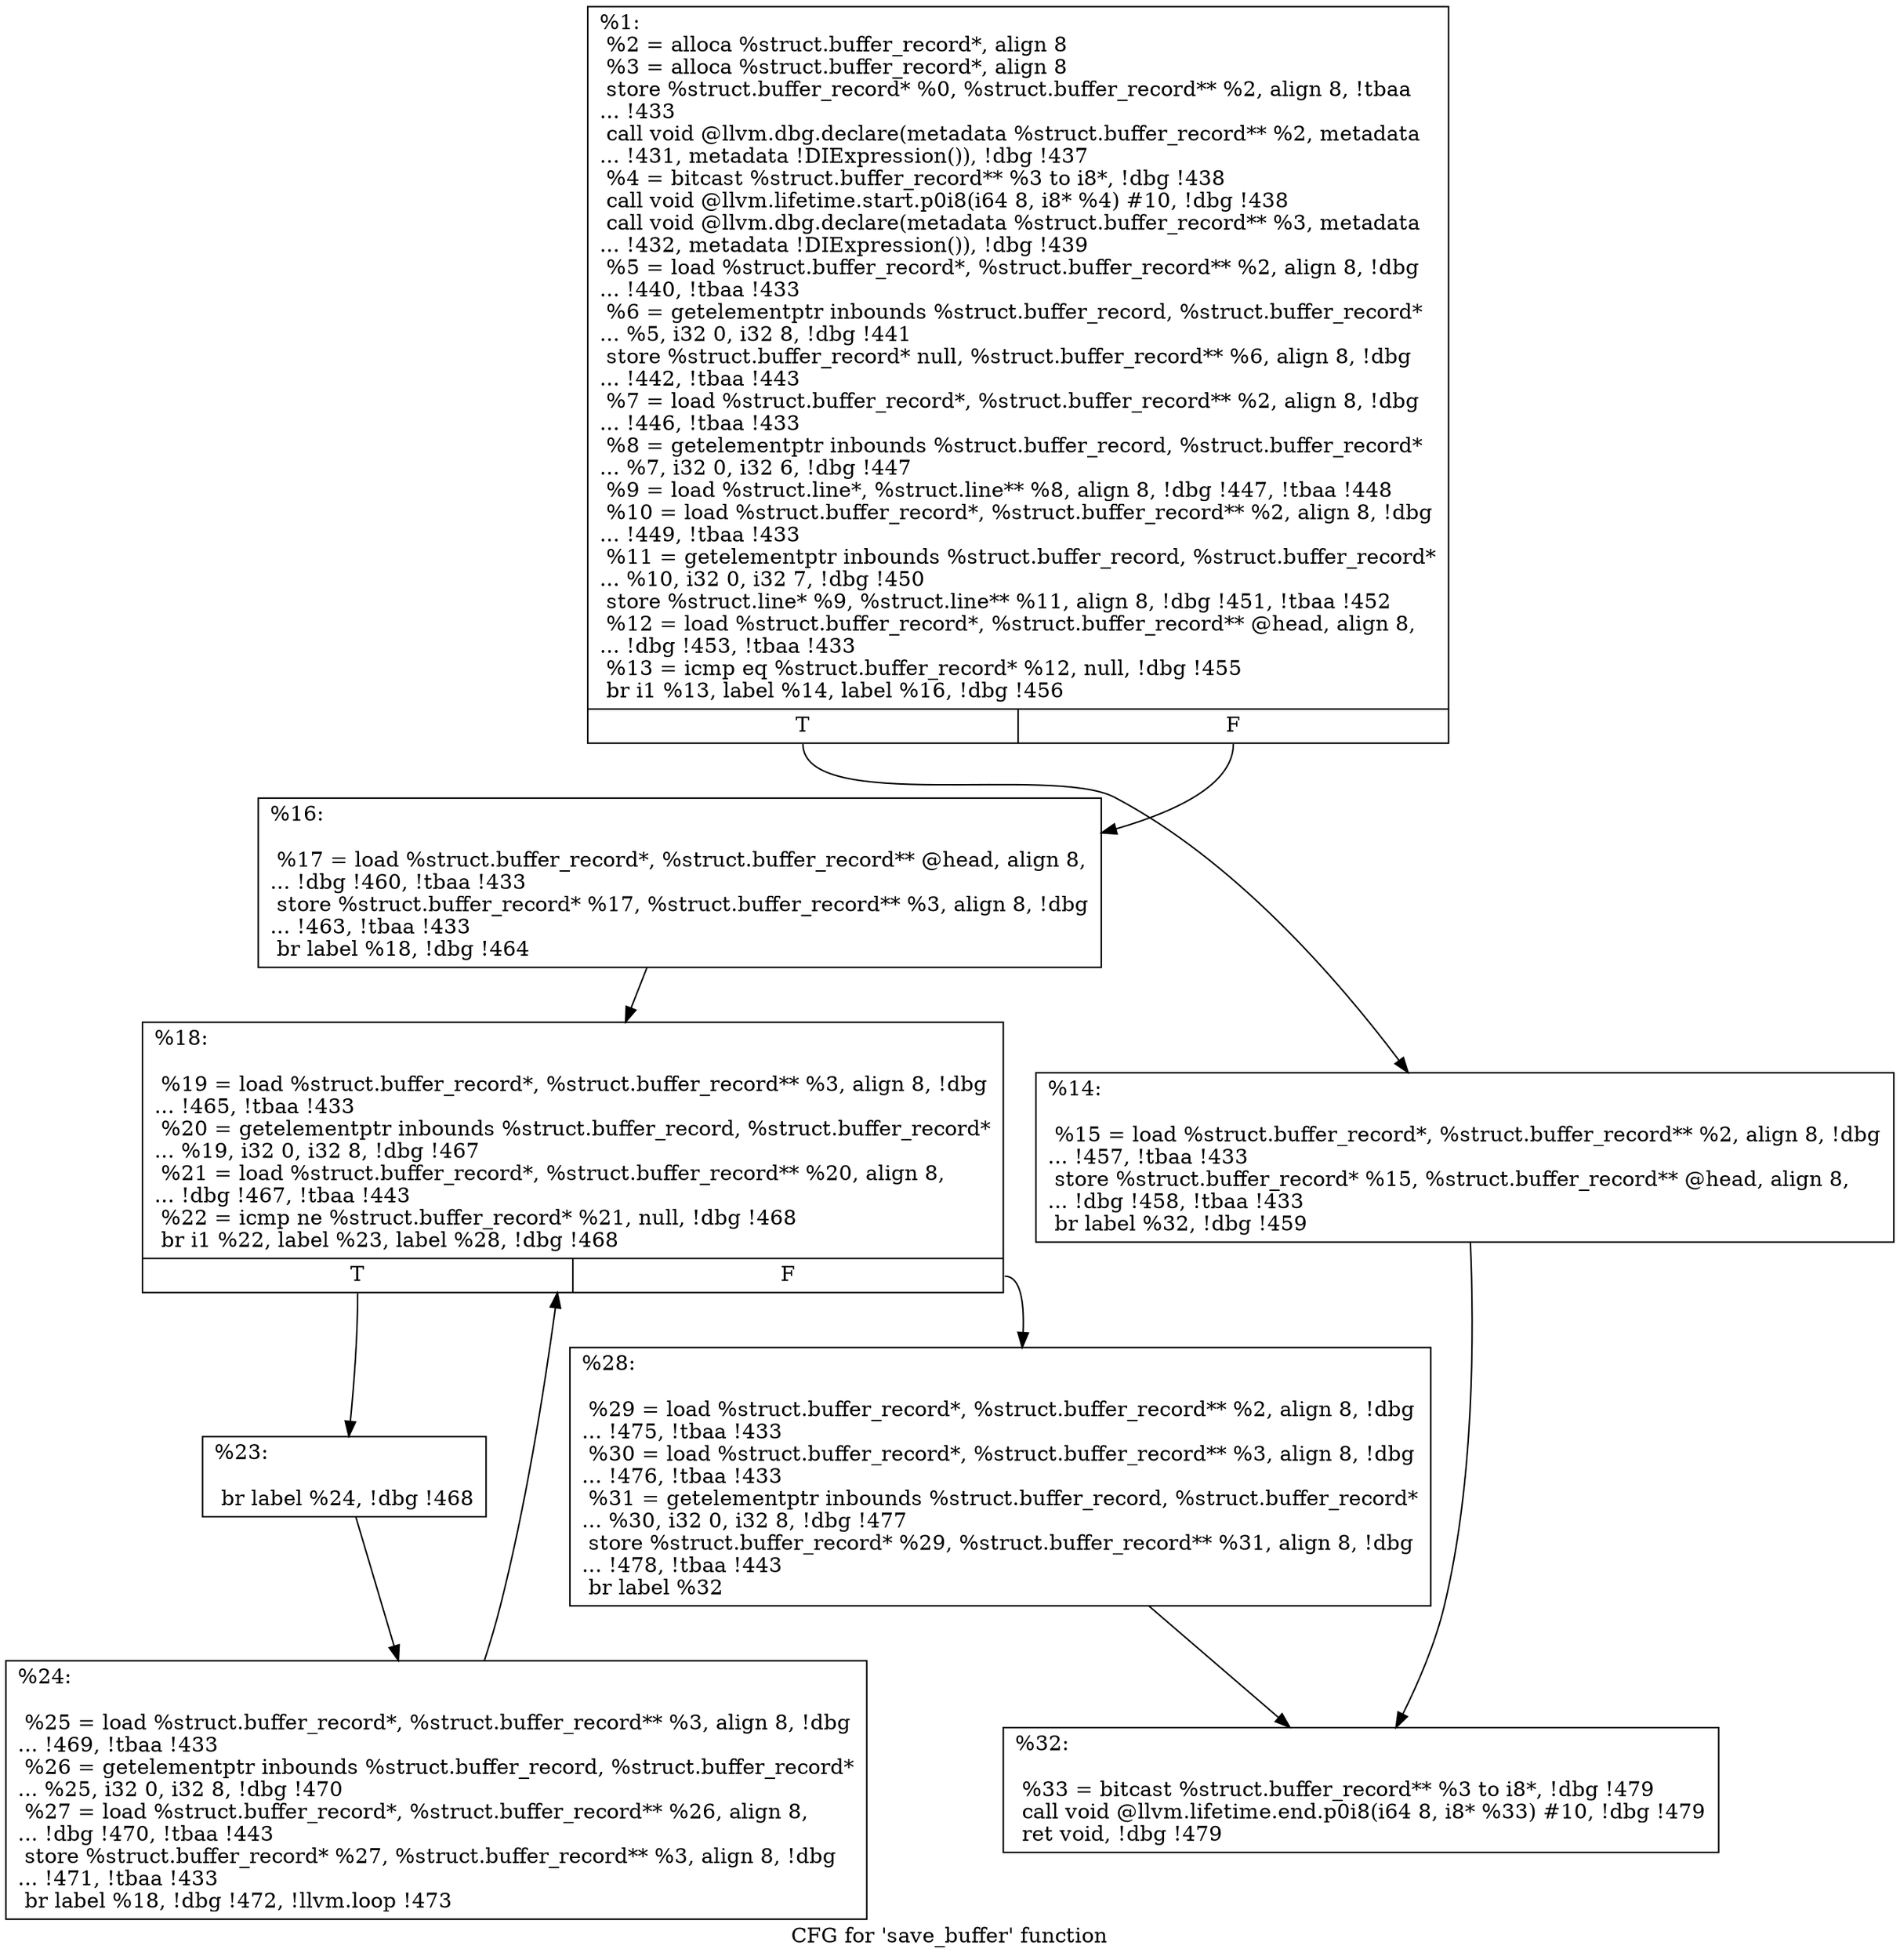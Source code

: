 digraph "CFG for 'save_buffer' function" {
	label="CFG for 'save_buffer' function";

	Node0x23b7ab0 [shape=record,label="{%1:\l  %2 = alloca %struct.buffer_record*, align 8\l  %3 = alloca %struct.buffer_record*, align 8\l  store %struct.buffer_record* %0, %struct.buffer_record** %2, align 8, !tbaa\l... !433\l  call void @llvm.dbg.declare(metadata %struct.buffer_record** %2, metadata\l... !431, metadata !DIExpression()), !dbg !437\l  %4 = bitcast %struct.buffer_record** %3 to i8*, !dbg !438\l  call void @llvm.lifetime.start.p0i8(i64 8, i8* %4) #10, !dbg !438\l  call void @llvm.dbg.declare(metadata %struct.buffer_record** %3, metadata\l... !432, metadata !DIExpression()), !dbg !439\l  %5 = load %struct.buffer_record*, %struct.buffer_record** %2, align 8, !dbg\l... !440, !tbaa !433\l  %6 = getelementptr inbounds %struct.buffer_record, %struct.buffer_record*\l... %5, i32 0, i32 8, !dbg !441\l  store %struct.buffer_record* null, %struct.buffer_record** %6, align 8, !dbg\l... !442, !tbaa !443\l  %7 = load %struct.buffer_record*, %struct.buffer_record** %2, align 8, !dbg\l... !446, !tbaa !433\l  %8 = getelementptr inbounds %struct.buffer_record, %struct.buffer_record*\l... %7, i32 0, i32 6, !dbg !447\l  %9 = load %struct.line*, %struct.line** %8, align 8, !dbg !447, !tbaa !448\l  %10 = load %struct.buffer_record*, %struct.buffer_record** %2, align 8, !dbg\l... !449, !tbaa !433\l  %11 = getelementptr inbounds %struct.buffer_record, %struct.buffer_record*\l... %10, i32 0, i32 7, !dbg !450\l  store %struct.line* %9, %struct.line** %11, align 8, !dbg !451, !tbaa !452\l  %12 = load %struct.buffer_record*, %struct.buffer_record** @head, align 8,\l... !dbg !453, !tbaa !433\l  %13 = icmp eq %struct.buffer_record* %12, null, !dbg !455\l  br i1 %13, label %14, label %16, !dbg !456\l|{<s0>T|<s1>F}}"];
	Node0x23b7ab0:s0 -> Node0x23b7b00;
	Node0x23b7ab0:s1 -> Node0x23b7b50;
	Node0x23b7b00 [shape=record,label="{%14:\l\l  %15 = load %struct.buffer_record*, %struct.buffer_record** %2, align 8, !dbg\l... !457, !tbaa !433\l  store %struct.buffer_record* %15, %struct.buffer_record** @head, align 8,\l... !dbg !458, !tbaa !433\l  br label %32, !dbg !459\l}"];
	Node0x23b7b00 -> Node0x23b7ce0;
	Node0x23b7b50 [shape=record,label="{%16:\l\l  %17 = load %struct.buffer_record*, %struct.buffer_record** @head, align 8,\l... !dbg !460, !tbaa !433\l  store %struct.buffer_record* %17, %struct.buffer_record** %3, align 8, !dbg\l... !463, !tbaa !433\l  br label %18, !dbg !464\l}"];
	Node0x23b7b50 -> Node0x23b7ba0;
	Node0x23b7ba0 [shape=record,label="{%18:\l\l  %19 = load %struct.buffer_record*, %struct.buffer_record** %3, align 8, !dbg\l... !465, !tbaa !433\l  %20 = getelementptr inbounds %struct.buffer_record, %struct.buffer_record*\l... %19, i32 0, i32 8, !dbg !467\l  %21 = load %struct.buffer_record*, %struct.buffer_record** %20, align 8,\l... !dbg !467, !tbaa !443\l  %22 = icmp ne %struct.buffer_record* %21, null, !dbg !468\l  br i1 %22, label %23, label %28, !dbg !468\l|{<s0>T|<s1>F}}"];
	Node0x23b7ba0:s0 -> Node0x23b7bf0;
	Node0x23b7ba0:s1 -> Node0x23b7c90;
	Node0x23b7bf0 [shape=record,label="{%23:\l\l  br label %24, !dbg !468\l}"];
	Node0x23b7bf0 -> Node0x23b7c40;
	Node0x23b7c40 [shape=record,label="{%24:\l\l  %25 = load %struct.buffer_record*, %struct.buffer_record** %3, align 8, !dbg\l... !469, !tbaa !433\l  %26 = getelementptr inbounds %struct.buffer_record, %struct.buffer_record*\l... %25, i32 0, i32 8, !dbg !470\l  %27 = load %struct.buffer_record*, %struct.buffer_record** %26, align 8,\l... !dbg !470, !tbaa !443\l  store %struct.buffer_record* %27, %struct.buffer_record** %3, align 8, !dbg\l... !471, !tbaa !433\l  br label %18, !dbg !472, !llvm.loop !473\l}"];
	Node0x23b7c40 -> Node0x23b7ba0;
	Node0x23b7c90 [shape=record,label="{%28:\l\l  %29 = load %struct.buffer_record*, %struct.buffer_record** %2, align 8, !dbg\l... !475, !tbaa !433\l  %30 = load %struct.buffer_record*, %struct.buffer_record** %3, align 8, !dbg\l... !476, !tbaa !433\l  %31 = getelementptr inbounds %struct.buffer_record, %struct.buffer_record*\l... %30, i32 0, i32 8, !dbg !477\l  store %struct.buffer_record* %29, %struct.buffer_record** %31, align 8, !dbg\l... !478, !tbaa !443\l  br label %32\l}"];
	Node0x23b7c90 -> Node0x23b7ce0;
	Node0x23b7ce0 [shape=record,label="{%32:\l\l  %33 = bitcast %struct.buffer_record** %3 to i8*, !dbg !479\l  call void @llvm.lifetime.end.p0i8(i64 8, i8* %33) #10, !dbg !479\l  ret void, !dbg !479\l}"];
}
